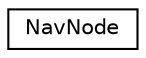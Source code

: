 digraph "Graphical Class Hierarchy"
{
 // LATEX_PDF_SIZE
  edge [fontname="Helvetica",fontsize="10",labelfontname="Helvetica",labelfontsize="10"];
  node [fontname="Helvetica",fontsize="10",shape=record];
  rankdir="LR";
  Node0 [label="NavNode",height=0.2,width=0.4,color="black", fillcolor="white", style="filled",URL="$class_nav_node.html",tooltip=" "];
}
